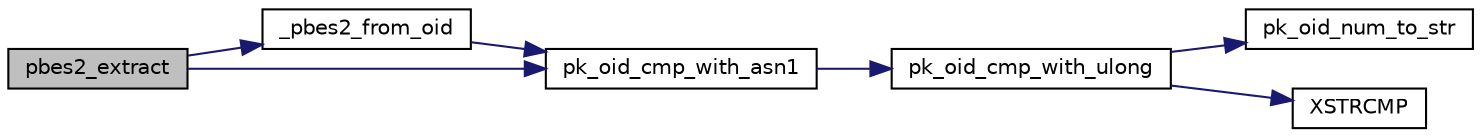 digraph "pbes2_extract"
{
 // LATEX_PDF_SIZE
  edge [fontname="Helvetica",fontsize="10",labelfontname="Helvetica",labelfontsize="10"];
  node [fontname="Helvetica",fontsize="10",shape=record];
  rankdir="LR";
  Node10 [label="pbes2_extract",height=0.2,width=0.4,color="black", fillcolor="grey75", style="filled", fontcolor="black",tooltip="Extract PBES2 parameters."];
  Node10 -> Node11 [color="midnightblue",fontsize="10",style="solid",fontname="Helvetica"];
  Node11 [label="_pbes2_from_oid",height=0.2,width=0.4,color="black", fillcolor="white", style="filled",URL="$pbes2_8c.html#a6d172113e8d3bf8ef62690a35a2bbf52",tooltip=" "];
  Node11 -> Node12 [color="midnightblue",fontsize="10",style="solid",fontname="Helvetica"];
  Node12 [label="pk_oid_cmp_with_asn1",height=0.2,width=0.4,color="black", fillcolor="white", style="filled",URL="$tomcrypt__private_8h.html#aaa860b1fbc776e0760df8934a6aa245a",tooltip=" "];
  Node12 -> Node13 [color="midnightblue",fontsize="10",style="solid",fontname="Helvetica"];
  Node13 [label="pk_oid_cmp_with_ulong",height=0.2,width=0.4,color="black", fillcolor="white", style="filled",URL="$pk__oid__cmp_8c.html#a4283c0cfa77d37ab8add0b7c531d3d6f",tooltip=" "];
  Node13 -> Node14 [color="midnightblue",fontsize="10",style="solid",fontname="Helvetica"];
  Node14 [label="pk_oid_num_to_str",height=0.2,width=0.4,color="black", fillcolor="white", style="filled",URL="$tomcrypt__private_8h.html#a5ead1435fcad3d1f1842a6419079f036",tooltip=" "];
  Node13 -> Node15 [color="midnightblue",fontsize="10",style="solid",fontname="Helvetica"];
  Node15 [label="XSTRCMP",height=0.2,width=0.4,color="black", fillcolor="white", style="filled",URL="$tomcrypt__cfg_8h.html#a5d6e3d69e1d3f54de008b963bba3c6b3",tooltip=" "];
  Node10 -> Node12 [color="midnightblue",fontsize="10",style="solid",fontname="Helvetica"];
}
